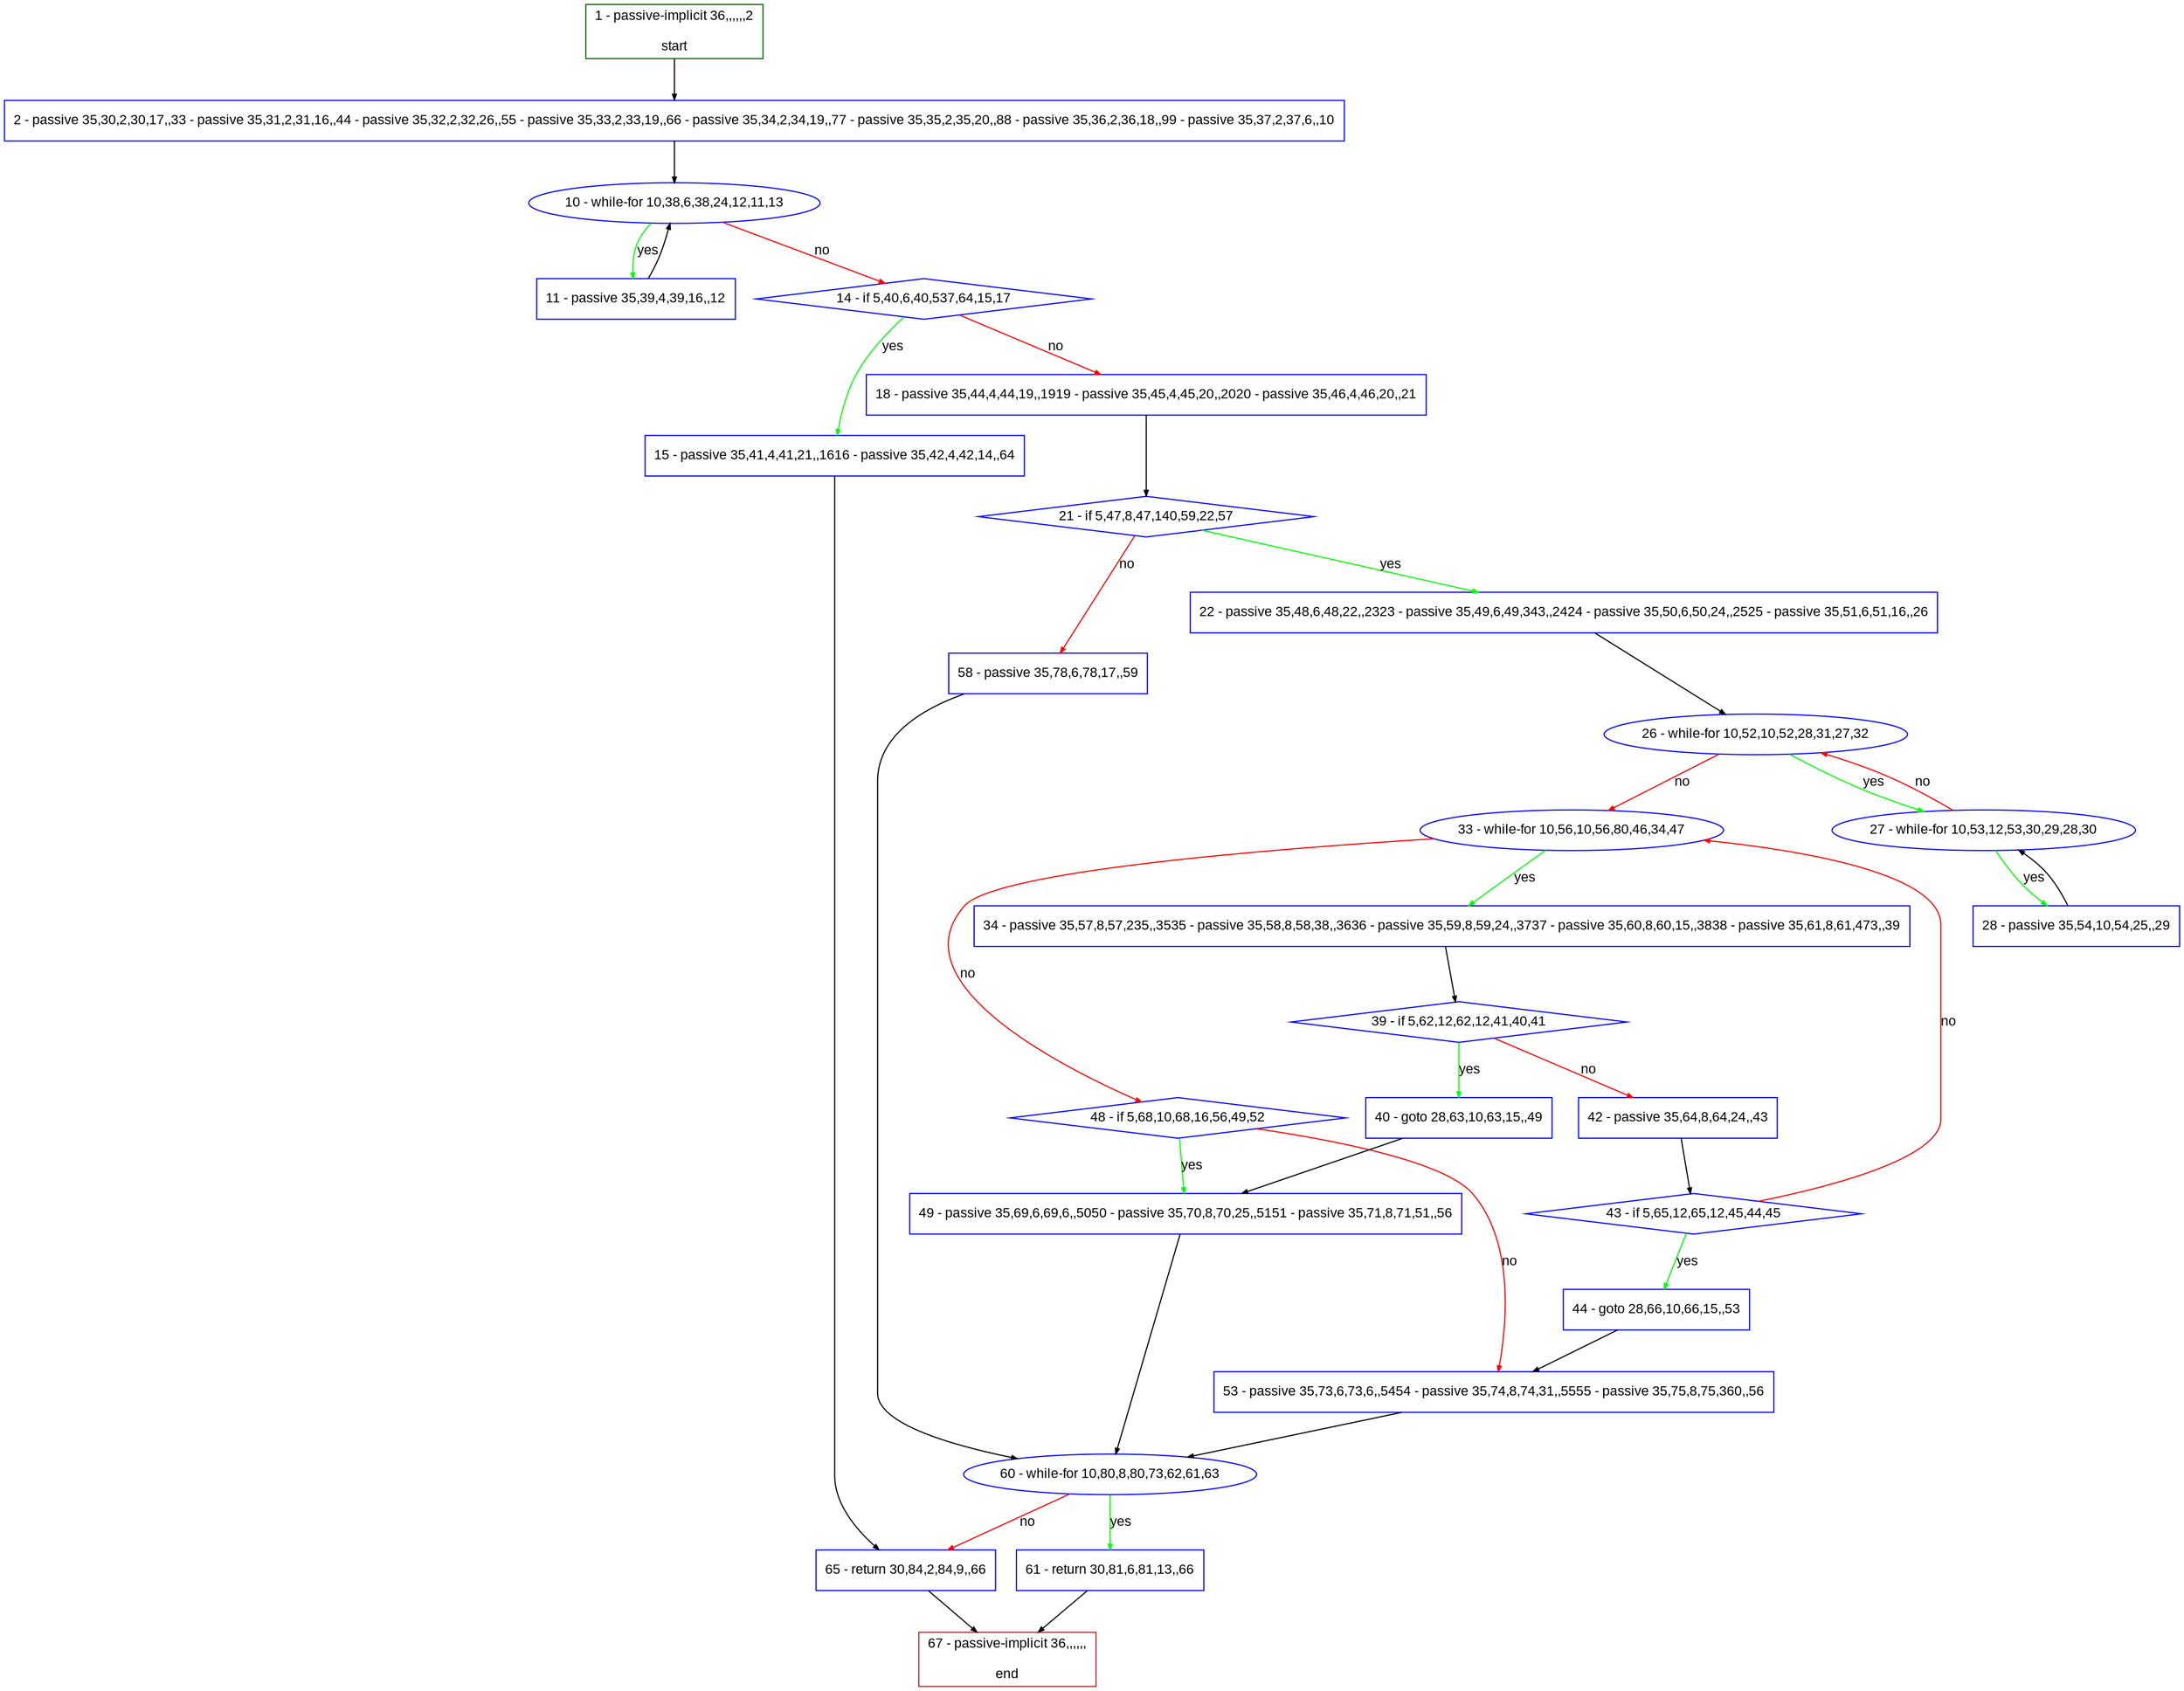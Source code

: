 digraph "" {
  graph [pack="true", label="", fontsize="12", packmode="clust", fontname="Arial", fillcolor="#FFFFCC", bgcolor="white", style="rounded,filled", compound="true"];
  node [node_initialized="no", label="", color="grey", fontsize="12", fillcolor="white", fontname="Arial", style="filled", shape="rectangle", compound="true", fixedsize="false"];
  edge [fontcolor="black", arrowhead="normal", arrowtail="none", arrowsize="0.5", ltail="", label="", color="black", fontsize="12", lhead="", fontname="Arial", dir="forward", compound="true"];
  __N1 [label="2 - passive 35,30,2,30,17,,33 - passive 35,31,2,31,16,,44 - passive 35,32,2,32,26,,55 - passive 35,33,2,33,19,,66 - passive 35,34,2,34,19,,77 - passive 35,35,2,35,20,,88 - passive 35,36,2,36,18,,99 - passive 35,37,2,37,6,,10", color="#0000ff", fillcolor="#ffffff", style="filled", shape="box"];
  __N2 [label="1 - passive-implicit 36,,,,,,2\n\nstart", color="#006400", fillcolor="#ffffff", style="filled", shape="box"];
  __N3 [label="10 - while-for 10,38,6,38,24,12,11,13", color="#0000ff", fillcolor="#ffffff", style="filled", shape="oval"];
  __N4 [label="11 - passive 35,39,4,39,16,,12", color="#0000ff", fillcolor="#ffffff", style="filled", shape="box"];
  __N5 [label="14 - if 5,40,6,40,537,64,15,17", color="#0000ff", fillcolor="#ffffff", style="filled", shape="diamond"];
  __N6 [label="15 - passive 35,41,4,41,21,,1616 - passive 35,42,4,42,14,,64", color="#0000ff", fillcolor="#ffffff", style="filled", shape="box"];
  __N7 [label="18 - passive 35,44,4,44,19,,1919 - passive 35,45,4,45,20,,2020 - passive 35,46,4,46,20,,21", color="#0000ff", fillcolor="#ffffff", style="filled", shape="box"];
  __N8 [label="65 - return 30,84,2,84,9,,66", color="#0000ff", fillcolor="#ffffff", style="filled", shape="box"];
  __N9 [label="21 - if 5,47,8,47,140,59,22,57", color="#0000ff", fillcolor="#ffffff", style="filled", shape="diamond"];
  __N10 [label="22 - passive 35,48,6,48,22,,2323 - passive 35,49,6,49,343,,2424 - passive 35,50,6,50,24,,2525 - passive 35,51,6,51,16,,26", color="#0000ff", fillcolor="#ffffff", style="filled", shape="box"];
  __N11 [label="58 - passive 35,78,6,78,17,,59", color="#0000ff", fillcolor="#ffffff", style="filled", shape="box"];
  __N12 [label="26 - while-for 10,52,10,52,28,31,27,32", color="#0000ff", fillcolor="#ffffff", style="filled", shape="oval"];
  __N13 [label="27 - while-for 10,53,12,53,30,29,28,30", color="#0000ff", fillcolor="#ffffff", style="filled", shape="oval"];
  __N14 [label="33 - while-for 10,56,10,56,80,46,34,47", color="#0000ff", fillcolor="#ffffff", style="filled", shape="oval"];
  __N15 [label="28 - passive 35,54,10,54,25,,29", color="#0000ff", fillcolor="#ffffff", style="filled", shape="box"];
  __N16 [label="34 - passive 35,57,8,57,235,,3535 - passive 35,58,8,58,38,,3636 - passive 35,59,8,59,24,,3737 - passive 35,60,8,60,15,,3838 - passive 35,61,8,61,473,,39", color="#0000ff", fillcolor="#ffffff", style="filled", shape="box"];
  __N17 [label="48 - if 5,68,10,68,16,56,49,52", color="#0000ff", fillcolor="#ffffff", style="filled", shape="diamond"];
  __N18 [label="39 - if 5,62,12,62,12,41,40,41", color="#0000ff", fillcolor="#ffffff", style="filled", shape="diamond"];
  __N19 [label="40 - goto 28,63,10,63,15,,49", color="#0000ff", fillcolor="#ffffff", style="filled", shape="box"];
  __N20 [label="42 - passive 35,64,8,64,24,,43", color="#0000ff", fillcolor="#ffffff", style="filled", shape="box"];
  __N21 [label="49 - passive 35,69,6,69,6,,5050 - passive 35,70,8,70,25,,5151 - passive 35,71,8,71,51,,56", color="#0000ff", fillcolor="#ffffff", style="filled", shape="box"];
  __N22 [label="43 - if 5,65,12,65,12,45,44,45", color="#0000ff", fillcolor="#ffffff", style="filled", shape="diamond"];
  __N23 [label="44 - goto 28,66,10,66,15,,53", color="#0000ff", fillcolor="#ffffff", style="filled", shape="box"];
  __N24 [label="53 - passive 35,73,6,73,6,,5454 - passive 35,74,8,74,31,,5555 - passive 35,75,8,75,360,,56", color="#0000ff", fillcolor="#ffffff", style="filled", shape="box"];
  __N25 [label="60 - while-for 10,80,8,80,73,62,61,63", color="#0000ff", fillcolor="#ffffff", style="filled", shape="oval"];
  __N26 [label="61 - return 30,81,6,81,13,,66", color="#0000ff", fillcolor="#ffffff", style="filled", shape="box"];
  __N27 [label="67 - passive-implicit 36,,,,,,\n\nend", color="#a52a2a", fillcolor="#ffffff", style="filled", shape="box"];
  __N2 -> __N1 [arrowhead="normal", arrowtail="none", color="#000000", label="", dir="forward"];
  __N1 -> __N3 [arrowhead="normal", arrowtail="none", color="#000000", label="", dir="forward"];
  __N3 -> __N4 [arrowhead="normal", arrowtail="none", color="#00ff00", label="yes", dir="forward"];
  __N4 -> __N3 [arrowhead="normal", arrowtail="none", color="#000000", label="", dir="forward"];
  __N3 -> __N5 [arrowhead="normal", arrowtail="none", color="#ff0000", label="no", dir="forward"];
  __N5 -> __N6 [arrowhead="normal", arrowtail="none", color="#00ff00", label="yes", dir="forward"];
  __N5 -> __N7 [arrowhead="normal", arrowtail="none", color="#ff0000", label="no", dir="forward"];
  __N6 -> __N8 [arrowhead="normal", arrowtail="none", color="#000000", label="", dir="forward"];
  __N7 -> __N9 [arrowhead="normal", arrowtail="none", color="#000000", label="", dir="forward"];
  __N9 -> __N10 [arrowhead="normal", arrowtail="none", color="#00ff00", label="yes", dir="forward"];
  __N9 -> __N11 [arrowhead="normal", arrowtail="none", color="#ff0000", label="no", dir="forward"];
  __N10 -> __N12 [arrowhead="normal", arrowtail="none", color="#000000", label="", dir="forward"];
  __N12 -> __N13 [arrowhead="normal", arrowtail="none", color="#00ff00", label="yes", dir="forward"];
  __N13 -> __N12 [arrowhead="normal", arrowtail="none", color="#ff0000", label="no", dir="forward"];
  __N12 -> __N14 [arrowhead="normal", arrowtail="none", color="#ff0000", label="no", dir="forward"];
  __N13 -> __N15 [arrowhead="normal", arrowtail="none", color="#00ff00", label="yes", dir="forward"];
  __N15 -> __N13 [arrowhead="normal", arrowtail="none", color="#000000", label="", dir="forward"];
  __N14 -> __N16 [arrowhead="normal", arrowtail="none", color="#00ff00", label="yes", dir="forward"];
  __N14 -> __N17 [arrowhead="normal", arrowtail="none", color="#ff0000", label="no", dir="forward"];
  __N16 -> __N18 [arrowhead="normal", arrowtail="none", color="#000000", label="", dir="forward"];
  __N18 -> __N19 [arrowhead="normal", arrowtail="none", color="#00ff00", label="yes", dir="forward"];
  __N18 -> __N20 [arrowhead="normal", arrowtail="none", color="#ff0000", label="no", dir="forward"];
  __N19 -> __N21 [arrowhead="normal", arrowtail="none", color="#000000", label="", dir="forward"];
  __N20 -> __N22 [arrowhead="normal", arrowtail="none", color="#000000", label="", dir="forward"];
  __N22 -> __N14 [arrowhead="normal", arrowtail="none", color="#ff0000", label="no", dir="forward"];
  __N22 -> __N23 [arrowhead="normal", arrowtail="none", color="#00ff00", label="yes", dir="forward"];
  __N23 -> __N24 [arrowhead="normal", arrowtail="none", color="#000000", label="", dir="forward"];
  __N17 -> __N21 [arrowhead="normal", arrowtail="none", color="#00ff00", label="yes", dir="forward"];
  __N17 -> __N24 [arrowhead="normal", arrowtail="none", color="#ff0000", label="no", dir="forward"];
  __N21 -> __N25 [arrowhead="normal", arrowtail="none", color="#000000", label="", dir="forward"];
  __N24 -> __N25 [arrowhead="normal", arrowtail="none", color="#000000", label="", dir="forward"];
  __N11 -> __N25 [arrowhead="normal", arrowtail="none", color="#000000", label="", dir="forward"];
  __N25 -> __N26 [arrowhead="normal", arrowtail="none", color="#00ff00", label="yes", dir="forward"];
  __N25 -> __N8 [arrowhead="normal", arrowtail="none", color="#ff0000", label="no", dir="forward"];
  __N26 -> __N27 [arrowhead="normal", arrowtail="none", color="#000000", label="", dir="forward"];
  __N8 -> __N27 [arrowhead="normal", arrowtail="none", color="#000000", label="", dir="forward"];
}
